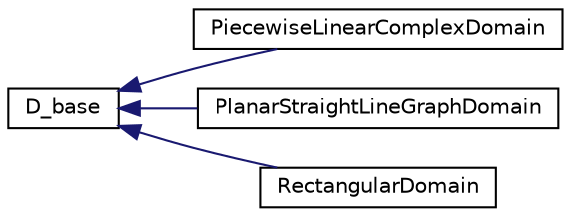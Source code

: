 digraph "Graphical Class Hierarchy"
{
 // LATEX_PDF_SIZE
  edge [fontname="Helvetica",fontsize="10",labelfontname="Helvetica",labelfontsize="10"];
  node [fontname="Helvetica",fontsize="10",shape=record];
  rankdir="LR";
  Node0 [label="D_base",height=0.2,width=0.4,color="black", fillcolor="white", style="filled",URL="$classD__base.html",tooltip=" "];
  Node0 -> Node1 [dir="back",color="midnightblue",fontsize="10",style="solid",fontname="Helvetica"];
  Node1 [label="PiecewiseLinearComplexDomain",height=0.2,width=0.4,color="black", fillcolor="white", style="filled",URL="$classPiecewiseLinearComplexDomain.html",tooltip=" "];
  Node0 -> Node2 [dir="back",color="midnightblue",fontsize="10",style="solid",fontname="Helvetica"];
  Node2 [label="PlanarStraightLineGraphDomain",height=0.2,width=0.4,color="black", fillcolor="white", style="filled",URL="$classPlanarStraightLineGraphDomain.html",tooltip=" "];
  Node0 -> Node3 [dir="back",color="midnightblue",fontsize="10",style="solid",fontname="Helvetica"];
  Node3 [label="RectangularDomain",height=0.2,width=0.4,color="black", fillcolor="white", style="filled",URL="$classRectangularDomain.html",tooltip=" "];
}
